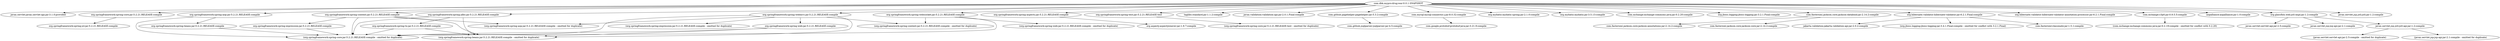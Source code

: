 digraph deathbreak__drug {
	"com.dbk.mypro:drug:war:0.0.1-SNAPSHOT" -> "javax.servlet:javax.servlet-api:jar:3.1.0:provided" ; 
	"com.dbk.mypro:drug:war:0.0.1-SNAPSHOT" -> "org.springframework:spring-core:jar:5.2.21.RELEASE:compile" ; 
	"com.dbk.mypro:drug:war:0.0.1-SNAPSHOT" -> "org.springframework:spring-aop:jar:5.2.21.RELEASE:compile" ; 
	"com.dbk.mypro:drug:war:0.0.1-SNAPSHOT" -> "org.springframework:spring-aspects:jar:5.2.21.RELEASE:compile" ; 
	"com.dbk.mypro:drug:war:0.0.1-SNAPSHOT" -> "org.springframework:spring-context:jar:5.2.21.RELEASE:compile" ; 
	"com.dbk.mypro:drug:war:0.0.1-SNAPSHOT" -> "org.springframework:spring-jdbc:jar:5.2.21.RELEASE:compile" ; 
	"com.dbk.mypro:drug:war:0.0.1-SNAPSHOT" -> "org.springframework:spring-test:jar:5.2.21.RELEASE:test" ; 
	"com.dbk.mypro:drug:war:0.0.1-SNAPSHOT" -> "org.springframework:spring-webmvc:jar:5.2.21.RELEASE:compile" ; 
	"com.dbk.mypro:drug:war:0.0.1-SNAPSHOT" -> "org.springframework:spring-websocket:jar:5.2.21.RELEASE:compile" ; 
	"com.dbk.mypro:drug:war:0.0.1-SNAPSHOT" -> "taglibs:standard:jar:1.1.2:compile" ; 
	"com.dbk.mypro:drug:war:0.0.1-SNAPSHOT" -> "javax.validation:validation-api:jar:2.0.1.Final:compile" ; 
	"com.dbk.mypro:drug:war:0.0.1-SNAPSHOT" -> "com.github.pagehelper:pagehelper:jar:5.3.2:compile" ; 
	"com.dbk.mypro:drug:war:0.0.1-SNAPSHOT" -> "com.mysql:mysql-connector-j:jar:8.0.32:compile" ; 
	"com.dbk.mypro:drug:war:0.0.1-SNAPSHOT" -> "org.mybatis:mybatis-spring:jar:2.1.0:compile" ; 
	"com.dbk.mypro:drug:war:0.0.1-SNAPSHOT" -> "org.mybatis:mybatis:jar:3.5.13:compile" ; 
	"com.dbk.mypro:drug:war:0.0.1-SNAPSHOT" -> "com.mchange:mchange-commons-java:jar:0.2.20:compile" ; 
	"com.dbk.mypro:drug:war:0.0.1-SNAPSHOT" -> "org.jboss.logging:jboss-logging:jar:3.2.1.Final:compile" ; 
	"com.dbk.mypro:drug:war:0.0.1-SNAPSHOT" -> "com.fasterxml.jackson.core:jackson-databind:jar:2.14.2:compile" ; 
	"com.dbk.mypro:drug:war:0.0.1-SNAPSHOT" -> "org.hibernate.validator:hibernate-validator:jar:6.2.1.Final:compile" ; 
	"com.dbk.mypro:drug:war:0.0.1-SNAPSHOT" -> "org.hibernate.validator:hibernate-validator-annotation-processor:jar:6.2.1.Final:compile" ; 
	"com.dbk.mypro:drug:war:0.0.1-SNAPSHOT" -> "com.mchange:c3p0:jar:0.9.5.5:compile" ; 
	"com.dbk.mypro:drug:war:0.0.1-SNAPSHOT" -> "aopalliance:aopalliance:jar:1.0:compile" ; 
	"com.dbk.mypro:drug:war:0.0.1-SNAPSHOT" -> "org.glassfish.web:jstl-impl:jar:1.2:compile" ; 
	"com.dbk.mypro:drug:war:0.0.1-SNAPSHOT" -> "javax.servlet.jsp.jstl:jstl:jar:1.2:compile" ; 
	"org.springframework:spring-core:jar:5.2.21.RELEASE:compile" -> "org.springframework:spring-jcl:jar:5.2.21.RELEASE:compile" ; 
	"org.springframework:spring-aop:jar:5.2.21.RELEASE:compile" -> "org.springframework:spring-beans:jar:5.2.21.RELEASE:compile" ; 
	"org.springframework:spring-aop:jar:5.2.21.RELEASE:compile" -> "(org.springframework:spring-core:jar:5.2.21.RELEASE:compile - omitted for duplicate)" ; 
	"org.springframework:spring-beans:jar:5.2.21.RELEASE:compile" -> "(org.springframework:spring-core:jar:5.2.21.RELEASE:compile - omitted for duplicate)" ; 
	"org.springframework:spring-aspects:jar:5.2.21.RELEASE:compile" -> "org.aspectj:aspectjweaver:jar:1.9.7:compile" ; 
	"org.springframework:spring-context:jar:5.2.21.RELEASE:compile" -> "(org.springframework:spring-aop:jar:5.2.21.RELEASE:compile - omitted for duplicate)" ; 
	"org.springframework:spring-context:jar:5.2.21.RELEASE:compile" -> "(org.springframework:spring-beans:jar:5.2.21.RELEASE:compile - omitted for duplicate)" ; 
	"org.springframework:spring-context:jar:5.2.21.RELEASE:compile" -> "(org.springframework:spring-core:jar:5.2.21.RELEASE:compile - omitted for duplicate)" ; 
	"org.springframework:spring-context:jar:5.2.21.RELEASE:compile" -> "org.springframework:spring-expression:jar:5.2.21.RELEASE:compile" ; 
	"org.springframework:spring-expression:jar:5.2.21.RELEASE:compile" -> "(org.springframework:spring-core:jar:5.2.21.RELEASE:compile - omitted for duplicate)" ; 
	"org.springframework:spring-jdbc:jar:5.2.21.RELEASE:compile" -> "(org.springframework:spring-beans:jar:5.2.21.RELEASE:compile - omitted for duplicate)" ; 
	"org.springframework:spring-jdbc:jar:5.2.21.RELEASE:compile" -> "(org.springframework:spring-core:jar:5.2.21.RELEASE:compile - omitted for duplicate)" ; 
	"org.springframework:spring-jdbc:jar:5.2.21.RELEASE:compile" -> "org.springframework:spring-tx:jar:5.2.21.RELEASE:compile" ; 
	"org.springframework:spring-tx:jar:5.2.21.RELEASE:compile" -> "(org.springframework:spring-beans:jar:5.2.21.RELEASE:compile - omitted for duplicate)" ; 
	"org.springframework:spring-tx:jar:5.2.21.RELEASE:compile" -> "(org.springframework:spring-core:jar:5.2.21.RELEASE:compile - omitted for duplicate)" ; 
	"org.springframework:spring-test:jar:5.2.21.RELEASE:test" -> "(org.springframework:spring-core:jar:5.2.21.RELEASE:test - omitted for duplicate)" ; 
	"org.springframework:spring-webmvc:jar:5.2.21.RELEASE:compile" -> "(org.springframework:spring-aop:jar:5.2.21.RELEASE:compile - omitted for duplicate)" ; 
	"org.springframework:spring-webmvc:jar:5.2.21.RELEASE:compile" -> "(org.springframework:spring-beans:jar:5.2.21.RELEASE:compile - omitted for duplicate)" ; 
	"org.springframework:spring-webmvc:jar:5.2.21.RELEASE:compile" -> "(org.springframework:spring-context:jar:5.2.21.RELEASE:compile - omitted for duplicate)" ; 
	"org.springframework:spring-webmvc:jar:5.2.21.RELEASE:compile" -> "(org.springframework:spring-core:jar:5.2.21.RELEASE:compile - omitted for duplicate)" ; 
	"org.springframework:spring-webmvc:jar:5.2.21.RELEASE:compile" -> "(org.springframework:spring-expression:jar:5.2.21.RELEASE:compile - omitted for duplicate)" ; 
	"org.springframework:spring-webmvc:jar:5.2.21.RELEASE:compile" -> "org.springframework:spring-web:jar:5.2.21.RELEASE:compile" ; 
	"org.springframework:spring-web:jar:5.2.21.RELEASE:compile" -> "(org.springframework:spring-beans:jar:5.2.21.RELEASE:compile - omitted for duplicate)" ; 
	"org.springframework:spring-web:jar:5.2.21.RELEASE:compile" -> "(org.springframework:spring-core:jar:5.2.21.RELEASE:compile - omitted for duplicate)" ; 
	"org.springframework:spring-websocket:jar:5.2.21.RELEASE:compile" -> "(org.springframework:spring-context:jar:5.2.21.RELEASE:compile - omitted for duplicate)" ; 
	"org.springframework:spring-websocket:jar:5.2.21.RELEASE:compile" -> "(org.springframework:spring-core:jar:5.2.21.RELEASE:compile - omitted for duplicate)" ; 
	"org.springframework:spring-websocket:jar:5.2.21.RELEASE:compile" -> "(org.springframework:spring-web:jar:5.2.21.RELEASE:compile - omitted for duplicate)" ; 
	"com.github.pagehelper:pagehelper:jar:5.3.2:compile" -> "com.github.jsqlparser:jsqlparser:jar:4.5:compile" ; 
	"com.mysql:mysql-connector-j:jar:8.0.32:compile" -> "com.google.protobuf:protobuf-java:jar:3.21.9:compile" ; 
	"com.fasterxml.jackson.core:jackson-databind:jar:2.14.2:compile" -> "com.fasterxml.jackson.core:jackson-annotations:jar:2.14.2:compile" ; 
	"com.fasterxml.jackson.core:jackson-databind:jar:2.14.2:compile" -> "com.fasterxml.jackson.core:jackson-core:jar:2.14.2:compile" ; 
	"org.hibernate.validator:hibernate-validator:jar:6.2.1.Final:compile" -> "jakarta.validation:jakarta.validation-api:jar:2.0.2:compile" ; 
	"org.hibernate.validator:hibernate-validator:jar:6.2.1.Final:compile" -> "(org.jboss.logging:jboss-logging:jar:3.4.1.Final:compile - omitted for conflict with 3.2.1.Final)" ; 
	"org.hibernate.validator:hibernate-validator:jar:6.2.1.Final:compile" -> "com.fasterxml:classmate:jar:1.5.1:compile" ; 
	"com.mchange:c3p0:jar:0.9.5.5:compile" -> "(com.mchange:mchange-commons-java:jar:0.2.19:compile - omitted for conflict with 0.2.20)" ; 
	"org.glassfish.web:jstl-impl:jar:1.2:compile" -> "javax.servlet:servlet-api:jar:2.5:compile" ; 
	"org.glassfish.web:jstl-impl:jar:1.2:compile" -> "javax.servlet.jsp:jsp-api:jar:2.1:compile" ; 
	"org.glassfish.web:jstl-impl:jar:1.2:compile" -> "javax.servlet.jsp.jstl:jstl-api:jar:1.2:compile" ; 
	"javax.servlet.jsp.jstl:jstl-api:jar:1.2:compile" -> "(javax.servlet:servlet-api:jar:2.5:compile - omitted for duplicate)" ; 
	"javax.servlet.jsp.jstl:jstl-api:jar:1.2:compile" -> "(javax.servlet.jsp:jsp-api:jar:2.1:compile - omitted for duplicate)" ; 
}
